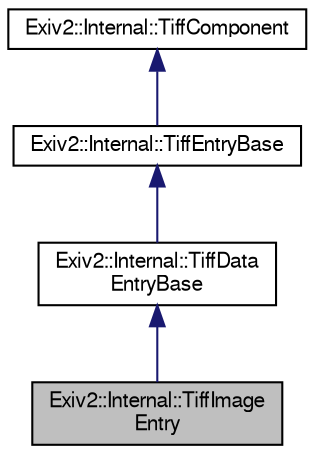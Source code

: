 digraph "Exiv2::Internal::TiffImageEntry"
{
  edge [fontname="FreeSans",fontsize="10",labelfontname="FreeSans",labelfontsize="10"];
  node [fontname="FreeSans",fontsize="10",shape=record];
  Node1 [label="Exiv2::Internal::TiffImage\lEntry",height=0.2,width=0.4,color="black", fillcolor="grey75", style="filled" fontcolor="black"];
  Node2 -> Node1 [dir="back",color="midnightblue",fontsize="10",style="solid",fontname="FreeSans"];
  Node2 [label="Exiv2::Internal::TiffData\lEntryBase",height=0.2,width=0.4,color="black", fillcolor="white", style="filled",URL="$classExiv2_1_1Internal_1_1TiffDataEntryBase.html",tooltip="Interface for a standard TIFF IFD entry consisting of a value which is a set of offsets to a data are..."];
  Node3 -> Node2 [dir="back",color="midnightblue",fontsize="10",style="solid",fontname="FreeSans"];
  Node3 [label="Exiv2::Internal::TiffEntryBase",height=0.2,width=0.4,color="black", fillcolor="white", style="filled",URL="$classExiv2_1_1Internal_1_1TiffEntryBase.html",tooltip="This abstract base class provides the common functionality of an IFD directory entry and defines an e..."];
  Node4 -> Node3 [dir="back",color="midnightblue",fontsize="10",style="solid",fontname="FreeSans"];
  Node4 [label="Exiv2::Internal::TiffComponent",height=0.2,width=0.4,color="black", fillcolor="white", style="filled",URL="$classExiv2_1_1Internal_1_1TiffComponent.html",tooltip="Interface class for components of a TIFF directory hierarchy (Composite pattern). Both TIFF directori..."];
}
